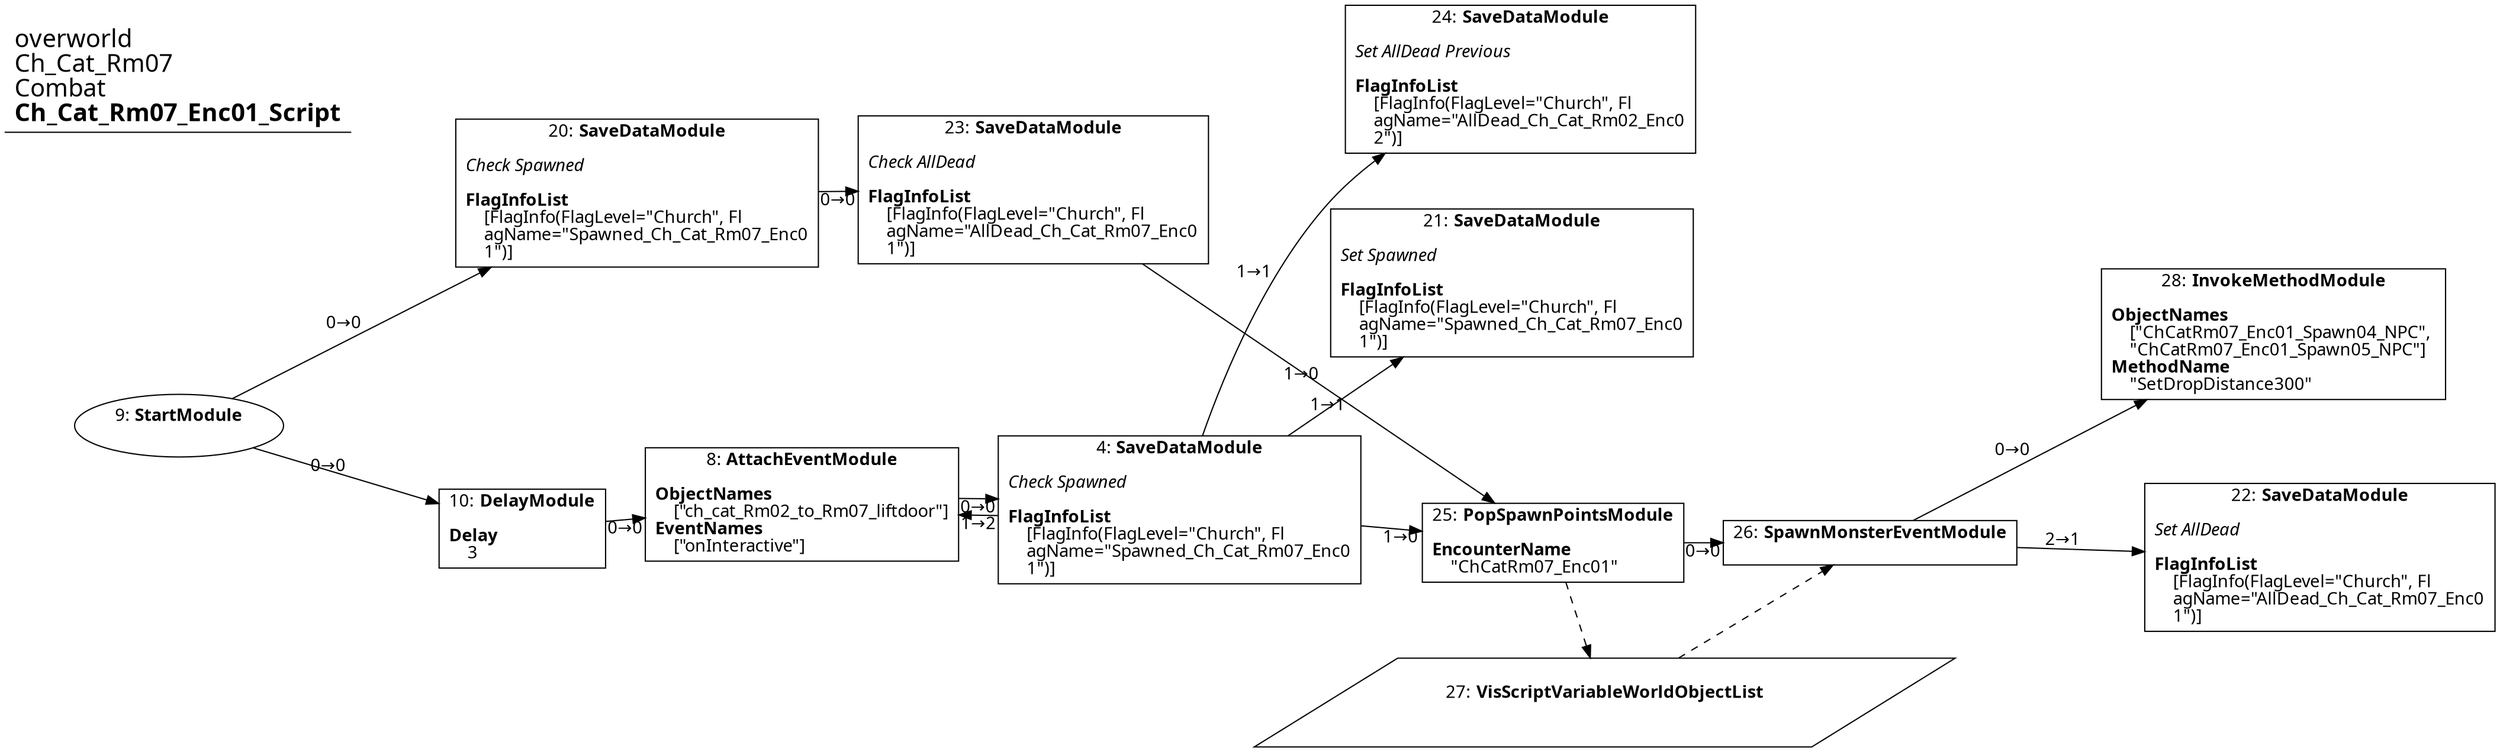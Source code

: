 digraph {
    layout = fdp;
    overlap = prism;
    sep = "+16";
    splines = spline;

    node [ shape = box ];

    graph [ fontname = "Segoe UI" ];
    node [ fontname = "Segoe UI" ];
    edge [ fontname = "Segoe UI" ];

    4 [ label = <4: <b>SaveDataModule</b><br/><br/><i>Check Spawned<br align="left"/></i><br align="left"/><b>FlagInfoList</b><br align="left"/>    [FlagInfo(FlagLevel=&quot;Church&quot;, Fl<br align="left"/>    agName=&quot;Spawned_Ch_Cat_Rm07_Enc0<br align="left"/>    1&quot;)]<br align="left"/>> ];
    4 [ pos = "0.407,-0.32500002!" ];
    4 -> 8 [ label = "1→2" ];
    4 -> 21 [ label = "1→1" ];
    4 -> 24 [ label = "1→1" ];
    4 -> 25 [ label = "1→0" ];

    8 [ label = <8: <b>AttachEventModule</b><br/><br/><b>ObjectNames</b><br align="left"/>    [&quot;ch_cat_Rm02_to_Rm07_liftdoor&quot;]<br align="left"/><b>EventNames</b><br align="left"/>    [&quot;onInteractive&quot;]<br align="left"/>> ];
    8 [ pos = "0.094000004,-0.321!" ];
    8 -> 4 [ label = "0→0" ];

    9 [ label = <9: <b>StartModule</b><br/><br/>> ];
    9 [ shape = oval ]
    9 [ pos = "-0.41200003,-0.256!" ];
    9 -> 10 [ label = "0→0" ];
    9 -> 20 [ label = "0→0" ];

    10 [ label = <10: <b>DelayModule</b><br/><br/><b>Delay</b><br align="left"/>    3<br align="left"/>> ];
    10 [ pos = "-0.126,-0.34!" ];
    10 -> 8 [ label = "0→0" ];

    20 [ label = <20: <b>SaveDataModule</b><br/><br/><i>Check Spawned<br align="left"/></i><br align="left"/><b>FlagInfoList</b><br align="left"/>    [FlagInfo(FlagLevel=&quot;Church&quot;, Fl<br align="left"/>    agName=&quot;Spawned_Ch_Cat_Rm07_Enc0<br align="left"/>    1&quot;)]<br align="left"/>> ];
    20 [ pos = "0.006,-0.065000005!" ];
    20 -> 23 [ label = "0→0" ];

    21 [ label = <21: <b>SaveDataModule</b><br/><br/><i>Set Spawned<br align="left"/></i><br align="left"/><b>FlagInfoList</b><br align="left"/>    [FlagInfo(FlagLevel=&quot;Church&quot;, Fl<br align="left"/>    agName=&quot;Spawned_Ch_Cat_Rm07_Enc0<br align="left"/>    1&quot;)]<br align="left"/>> ];
    21 [ pos = "0.68,-0.13900001!" ];

    22 [ label = <22: <b>SaveDataModule</b><br/><br/><i>Set AllDead<br align="left"/></i><br align="left"/><b>FlagInfoList</b><br align="left"/>    [FlagInfo(FlagLevel=&quot;Church&quot;, Fl<br align="left"/>    agName=&quot;AllDead_Ch_Cat_Rm07_Enc0<br align="left"/>    1&quot;)]<br align="left"/>> ];
    22 [ pos = "1.342,-0.36400002!" ];

    23 [ label = <23: <b>SaveDataModule</b><br/><br/><i>Check AllDead<br align="left"/></i><br align="left"/><b>FlagInfoList</b><br align="left"/>    [FlagInfo(FlagLevel=&quot;Church&quot;, Fl<br align="left"/>    agName=&quot;AllDead_Ch_Cat_Rm07_Enc0<br align="left"/>    1&quot;)]<br align="left"/>> ];
    23 [ pos = "0.245,-0.063!" ];
    23 -> 25 [ label = "1→0" ];

    24 [ label = <24: <b>SaveDataModule</b><br/><br/><i>Set AllDead Previous<br align="left"/></i><br align="left"/><b>FlagInfoList</b><br align="left"/>    [FlagInfo(FlagLevel=&quot;Church&quot;, Fl<br align="left"/>    agName=&quot;AllDead_Ch_Cat_Rm02_Enc0<br align="left"/>    2&quot;)]<br align="left"/>> ];
    24 [ pos = "0.68700004,0.028!" ];

    25 [ label = <25: <b>PopSpawnPointsModule</b><br/><br/><b>EncounterName</b><br align="left"/>    &quot;ChCatRm07_Enc01&quot;<br align="left"/>> ];
    25 [ pos = "0.71800005,-0.35200003!" ];
    25 -> 26 [ label = "0→0" ];
    25 -> 27 [ style = dashed ];

    26 [ label = <26: <b>SpawnMonsterEventModule</b><br/><br/>> ];
    26 [ pos = "0.96900004,-0.35200003!" ];
    26 -> 22 [ label = "2→1" ];
    26 -> 28 [ label = "0→0" ];
    27 -> 26 [ style = dashed ];

    27 [ label = <27: <b>VisScriptVariableWorldObjectList</b><br/><br/>> ];
    27 [ shape = parallelogram ]
    27 [ pos = "0.75600004,-0.483!" ];

    28 [ label = <28: <b>InvokeMethodModule</b><br/><br/><b>ObjectNames</b><br align="left"/>    [&quot;ChCatRm07_Enc01_Spawn04_NPC&quot;, <br align="left"/>    &quot;ChCatRm07_Enc01_Spawn05_NPC&quot;]<br align="left"/><b>MethodName</b><br align="left"/>    &quot;SetDropDistance300&quot;<br align="left"/>> ];
    28 [ pos = "1.304,-0.18100001!" ];

    title [ pos = "-0.41300002,0.029000001!" ];
    title [ shape = underline ];
    title [ label = <<font point-size="20">overworld<br align="left"/>Ch_Cat_Rm07<br align="left"/>Combat<br align="left"/><b>Ch_Cat_Rm07_Enc01_Script</b><br align="left"/></font>> ];
}
